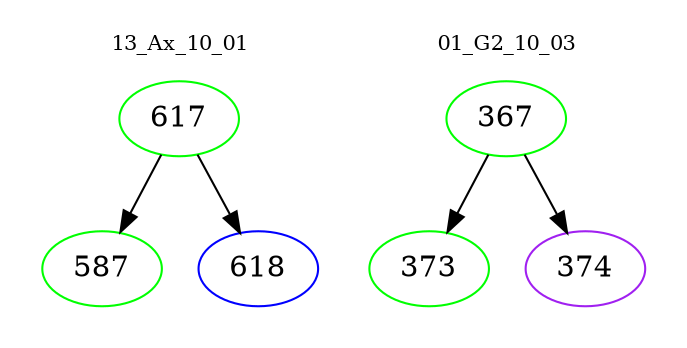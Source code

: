 digraph{
subgraph cluster_0 {
color = white
label = "13_Ax_10_01";
fontsize=10;
T0_617 [label="617", color="green"]
T0_617 -> T0_587 [color="black"]
T0_587 [label="587", color="green"]
T0_617 -> T0_618 [color="black"]
T0_618 [label="618", color="blue"]
}
subgraph cluster_1 {
color = white
label = "01_G2_10_03";
fontsize=10;
T1_367 [label="367", color="green"]
T1_367 -> T1_373 [color="black"]
T1_373 [label="373", color="green"]
T1_367 -> T1_374 [color="black"]
T1_374 [label="374", color="purple"]
}
}
